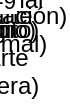 <mxfile><diagram name="Page-1"><mxGraphModel dx="720" dy="500" grid="1" gridSize="10" guides="1" tooltips="1" connect="1" arrows="1" fold="1" page="1" pageScale="1" pageWidth="827" pageHeight="1169" math="0" shadow="0"><root><mxCell id="0" /><mxCell id="1" parent="0" /><mxCell id="state_0" value="Estado 0&#10;(Inicio)" style="rounded=1;whiteSpace=wrap;html=1;" vertex="1" parent="1" x="100" y="100" width="120" height="80" /><mxCell id="state_1" value="Estado 1&#10;(Dígito)" style="rounded=1;whiteSpace=wrap;html=1;" vertex="1" parent="1" x="300" y="100" width="120" height="80" /><mxCell id="state_2" value="Estado 2&#10;(Parte Decimal)" style="rounded=1;whiteSpace=wrap;html=1;" vertex="1" parent="1" x="300" y="300" width="120" height="80" /><mxCell id="state_3" value="Estado 3&#10;(Aceptación)" style="rounded=1;whiteSpace=wrap;html=1;" vertex="1" parent="1" x="500" y="300" width="120" height="80" /><mxCell id="state_4" value="Estado 4&#10;(Parte Decimal&#10;Sin Parte Entera)" style="rounded=1;whiteSpace=wrap;html=1;" vertex="1" parent="1" x="100" y="300" width="120" height="80" /><mxCell id="state_0-&gt;state_1" style="edgeStyle=orthogonalEdgeStyle;rounded=0;orthogonalLoop=1;exitX=0.5;exitY=0.5;entryX=0.5;entryY=0.5;" edge="1" parent="1" source="state_0" target="state_1" value="0-9" x="150" y="120" /><mxCell id="state_1-&gt;state_1" style="edgeStyle=orthogonalEdgeStyle;rounded=0;orthogonalLoop=1;exitX=0.5;exitY=0.5;entryX=0.5;entryY=0.5;" edge="1" parent="1" source="state_1" target="state_1" value="0-9" x="300" y="120" /><mxCell id="state_1-&gt;state_2" style="edgeStyle=orthogonalEdgeStyle;rounded=0;orthogonalLoop=1;exitX=0.5;exitY=0.5;entryX=0.5;entryY=0.5;" edge="1" parent="1" source="state_1" target="state_2" value="." x="300" y="180" /><mxCell id="state_2-&gt;state_3" style="edgeStyle=orthogonalEdgeStyle;rounded=0;orthogonalLoop=1;exitX=0.5;exitY=0.5;entryX=0.5;entryY=0.5;" edge="1" parent="1" source="state_2" target="state_3" value="0-9" x="300" y="320" /><mxCell id="state_0-&gt;state_4" style="edgeStyle=orthogonalEdgeStyle;rounded=0;orthogonalLoop=1;exitX=0.5;exitY=0.5;entryX=0.5;entryY=0.5;" edge="1" parent="1" source="state_0" target="state_4" value="." x="150" y="300" /><mxCell id="state_4-&gt;state_3" style="edgeStyle=orthogonalEdgeStyle;rounded=0;orthogonalLoop=1;exitX=0.5;exitY=0.5;entryX=0.5;entryY=0.5;" edge="1" parent="1" source="state_4" target="state_3" value="0-9" x="150" y="380" /></root></mxGraphModel></diagram></mxfile>